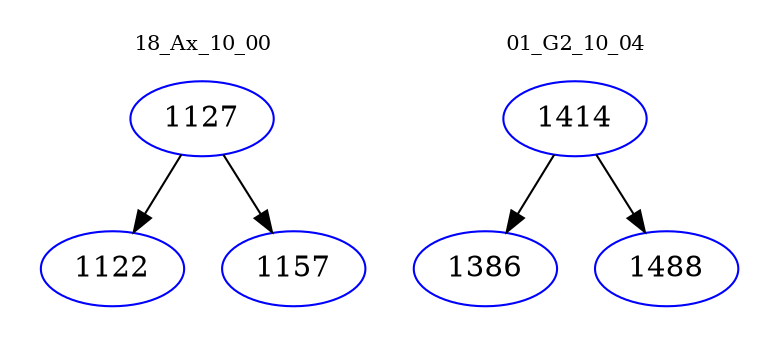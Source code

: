 digraph{
subgraph cluster_0 {
color = white
label = "18_Ax_10_00";
fontsize=10;
T0_1127 [label="1127", color="blue"]
T0_1127 -> T0_1122 [color="black"]
T0_1122 [label="1122", color="blue"]
T0_1127 -> T0_1157 [color="black"]
T0_1157 [label="1157", color="blue"]
}
subgraph cluster_1 {
color = white
label = "01_G2_10_04";
fontsize=10;
T1_1414 [label="1414", color="blue"]
T1_1414 -> T1_1386 [color="black"]
T1_1386 [label="1386", color="blue"]
T1_1414 -> T1_1488 [color="black"]
T1_1488 [label="1488", color="blue"]
}
}
